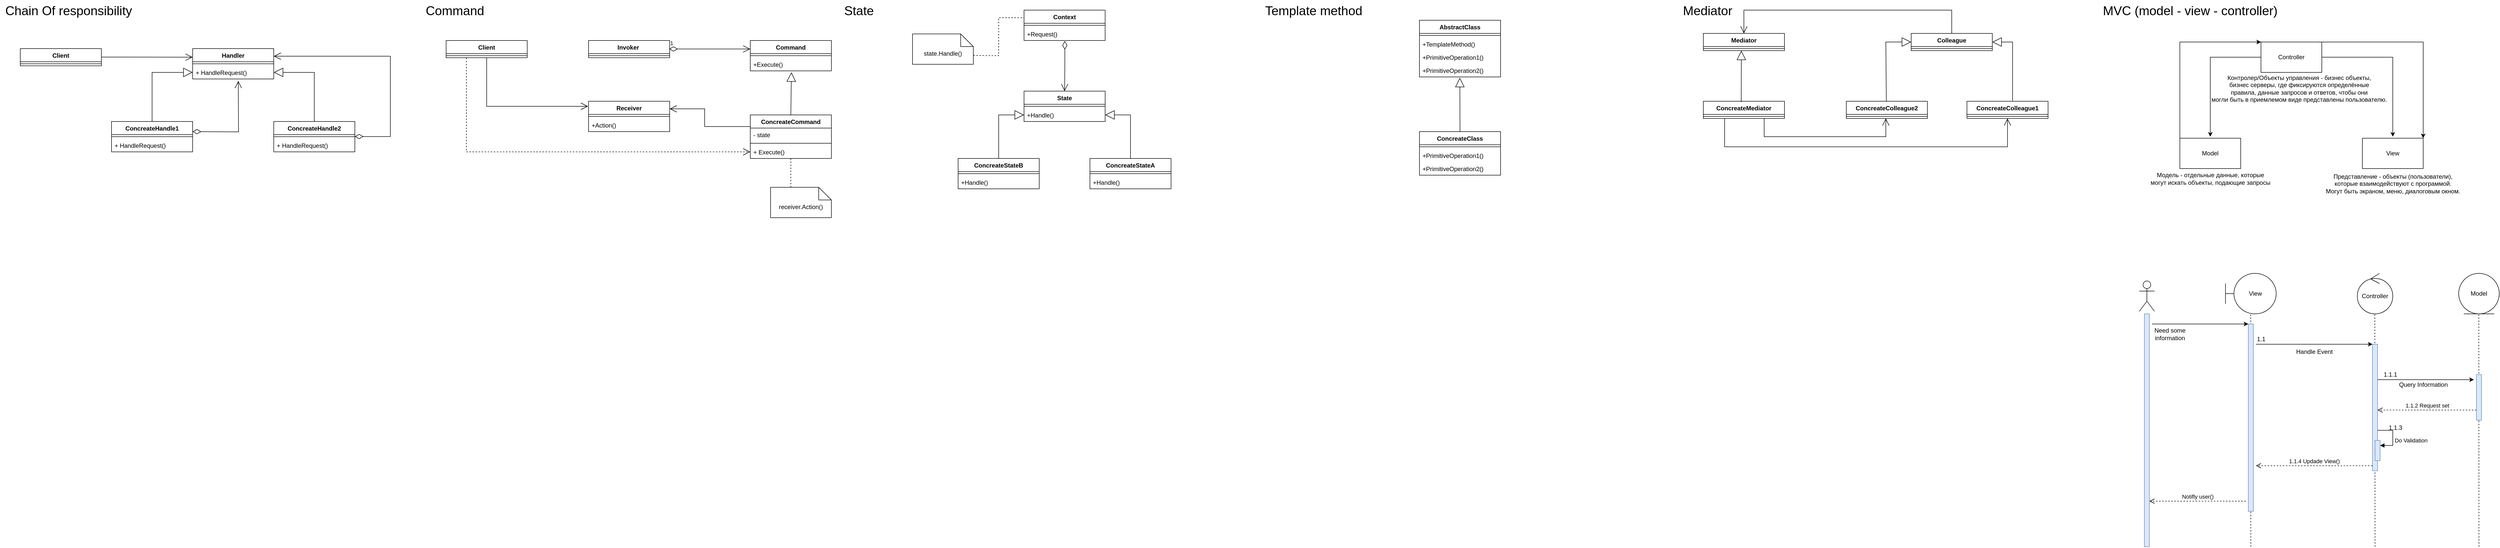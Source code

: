 <mxfile version="21.1.5" type="github">
  <diagram name="Страница 1" id="2GnRgFlwrSrR2_h2t6gU">
    <mxGraphModel dx="918" dy="531" grid="1" gridSize="10" guides="1" tooltips="1" connect="1" arrows="1" fold="1" page="1" pageScale="1" pageWidth="827" pageHeight="1169" math="0" shadow="0">
      <root>
        <mxCell id="0" />
        <mxCell id="1" parent="0" />
        <mxCell id="hCjjzOcsvKE_SeXPQG_O-154" value="" style="endArrow=none;dashed=1;html=1;rounded=0;" edge="1" parent="1">
          <mxGeometry width="50" height="50" relative="1" as="geometry">
            <mxPoint x="4890" y="1080" as="sourcePoint" />
            <mxPoint x="4889.67" y="620" as="targetPoint" />
          </mxGeometry>
        </mxCell>
        <mxCell id="hCjjzOcsvKE_SeXPQG_O-2" value="Chain Of responsibility" style="text;html=1;align=center;verticalAlign=middle;resizable=0;points=[];autosize=1;strokeColor=none;fillColor=none;fontSize=25;" vertex="1" parent="1">
          <mxGeometry width="270" height="40" as="geometry" />
        </mxCell>
        <mxCell id="hCjjzOcsvKE_SeXPQG_O-3" value="Client" style="swimlane;fontStyle=1;align=center;verticalAlign=top;childLayout=stackLayout;horizontal=1;startSize=26;horizontalStack=0;resizeParent=1;resizeParentMax=0;resizeLast=0;collapsible=1;marginBottom=0;whiteSpace=wrap;html=1;" vertex="1" parent="1">
          <mxGeometry x="40" y="96" width="160" height="34" as="geometry" />
        </mxCell>
        <mxCell id="hCjjzOcsvKE_SeXPQG_O-5" value="" style="line;strokeWidth=1;fillColor=none;align=left;verticalAlign=middle;spacingTop=-1;spacingLeft=3;spacingRight=3;rotatable=0;labelPosition=right;points=[];portConstraint=eastwest;strokeColor=inherit;" vertex="1" parent="hCjjzOcsvKE_SeXPQG_O-3">
          <mxGeometry y="26" width="160" height="8" as="geometry" />
        </mxCell>
        <mxCell id="hCjjzOcsvKE_SeXPQG_O-7" value="ConcreateHandle1" style="swimlane;fontStyle=1;align=center;verticalAlign=top;childLayout=stackLayout;horizontal=1;startSize=26;horizontalStack=0;resizeParent=1;resizeParentMax=0;resizeLast=0;collapsible=1;marginBottom=0;whiteSpace=wrap;html=1;" vertex="1" parent="1">
          <mxGeometry x="220" y="240" width="160" height="60" as="geometry" />
        </mxCell>
        <mxCell id="hCjjzOcsvKE_SeXPQG_O-9" value="" style="line;strokeWidth=1;fillColor=none;align=left;verticalAlign=middle;spacingTop=-1;spacingLeft=3;spacingRight=3;rotatable=0;labelPosition=right;points=[];portConstraint=eastwest;strokeColor=inherit;" vertex="1" parent="hCjjzOcsvKE_SeXPQG_O-7">
          <mxGeometry y="26" width="160" height="8" as="geometry" />
        </mxCell>
        <mxCell id="hCjjzOcsvKE_SeXPQG_O-10" value="+ HandleRequest()" style="text;strokeColor=none;fillColor=none;align=left;verticalAlign=top;spacingLeft=4;spacingRight=4;overflow=hidden;rotatable=0;points=[[0,0.5],[1,0.5]];portConstraint=eastwest;whiteSpace=wrap;html=1;" vertex="1" parent="hCjjzOcsvKE_SeXPQG_O-7">
          <mxGeometry y="34" width="160" height="26" as="geometry" />
        </mxCell>
        <mxCell id="hCjjzOcsvKE_SeXPQG_O-11" value="Handler" style="swimlane;fontStyle=1;align=center;verticalAlign=top;childLayout=stackLayout;horizontal=1;startSize=26;horizontalStack=0;resizeParent=1;resizeParentMax=0;resizeLast=0;collapsible=1;marginBottom=0;whiteSpace=wrap;html=1;" vertex="1" parent="1">
          <mxGeometry x="380" y="96" width="160" height="60" as="geometry" />
        </mxCell>
        <mxCell id="hCjjzOcsvKE_SeXPQG_O-13" value="" style="line;strokeWidth=1;fillColor=none;align=left;verticalAlign=middle;spacingTop=-1;spacingLeft=3;spacingRight=3;rotatable=0;labelPosition=right;points=[];portConstraint=eastwest;strokeColor=inherit;" vertex="1" parent="hCjjzOcsvKE_SeXPQG_O-11">
          <mxGeometry y="26" width="160" height="8" as="geometry" />
        </mxCell>
        <mxCell id="hCjjzOcsvKE_SeXPQG_O-14" value="+ HandleRequest()" style="text;strokeColor=none;fillColor=none;align=left;verticalAlign=top;spacingLeft=4;spacingRight=4;overflow=hidden;rotatable=0;points=[[0,0.5],[1,0.5]];portConstraint=eastwest;whiteSpace=wrap;html=1;" vertex="1" parent="hCjjzOcsvKE_SeXPQG_O-11">
          <mxGeometry y="34" width="160" height="26" as="geometry" />
        </mxCell>
        <mxCell id="hCjjzOcsvKE_SeXPQG_O-16" value="ConcreateHandle2" style="swimlane;fontStyle=1;align=center;verticalAlign=top;childLayout=stackLayout;horizontal=1;startSize=26;horizontalStack=0;resizeParent=1;resizeParentMax=0;resizeLast=0;collapsible=1;marginBottom=0;whiteSpace=wrap;html=1;" vertex="1" parent="1">
          <mxGeometry x="540" y="240" width="160" height="60" as="geometry" />
        </mxCell>
        <mxCell id="hCjjzOcsvKE_SeXPQG_O-18" value="" style="line;strokeWidth=1;fillColor=none;align=left;verticalAlign=middle;spacingTop=-1;spacingLeft=3;spacingRight=3;rotatable=0;labelPosition=right;points=[];portConstraint=eastwest;strokeColor=inherit;" vertex="1" parent="hCjjzOcsvKE_SeXPQG_O-16">
          <mxGeometry y="26" width="160" height="8" as="geometry" />
        </mxCell>
        <mxCell id="hCjjzOcsvKE_SeXPQG_O-19" value="+ HandleRequest()" style="text;strokeColor=none;fillColor=none;align=left;verticalAlign=top;spacingLeft=4;spacingRight=4;overflow=hidden;rotatable=0;points=[[0,0.5],[1,0.5]];portConstraint=eastwest;whiteSpace=wrap;html=1;" vertex="1" parent="hCjjzOcsvKE_SeXPQG_O-16">
          <mxGeometry y="34" width="160" height="26" as="geometry" />
        </mxCell>
        <mxCell id="hCjjzOcsvKE_SeXPQG_O-20" value="" style="endArrow=open;endFill=1;endSize=12;html=1;rounded=0;" edge="1" parent="1">
          <mxGeometry width="160" relative="1" as="geometry">
            <mxPoint x="200" y="112.71" as="sourcePoint" />
            <mxPoint x="380" y="113" as="targetPoint" />
          </mxGeometry>
        </mxCell>
        <mxCell id="hCjjzOcsvKE_SeXPQG_O-21" value="" style="endArrow=block;endSize=16;endFill=0;html=1;rounded=0;entryX=0;entryY=0.5;entryDx=0;entryDy=0;exitX=0.5;exitY=0;exitDx=0;exitDy=0;" edge="1" parent="1" source="hCjjzOcsvKE_SeXPQG_O-7" target="hCjjzOcsvKE_SeXPQG_O-14">
          <mxGeometry width="160" relative="1" as="geometry">
            <mxPoint x="290" y="239.43" as="sourcePoint" />
            <mxPoint x="450" y="239.43" as="targetPoint" />
            <Array as="points">
              <mxPoint x="300" y="143" />
            </Array>
          </mxGeometry>
        </mxCell>
        <mxCell id="hCjjzOcsvKE_SeXPQG_O-22" value="" style="endArrow=block;endSize=16;endFill=0;html=1;rounded=0;entryX=1;entryY=0.5;entryDx=0;entryDy=0;exitX=0.5;exitY=0;exitDx=0;exitDy=0;" edge="1" parent="1" source="hCjjzOcsvKE_SeXPQG_O-16" target="hCjjzOcsvKE_SeXPQG_O-14">
          <mxGeometry width="160" relative="1" as="geometry">
            <mxPoint x="610" y="240" as="sourcePoint" />
            <mxPoint x="690" y="143" as="targetPoint" />
            <Array as="points">
              <mxPoint x="620" y="143" />
            </Array>
          </mxGeometry>
        </mxCell>
        <mxCell id="hCjjzOcsvKE_SeXPQG_O-23" value="" style="endArrow=open;html=1;endSize=12;startArrow=diamondThin;startSize=14;startFill=0;edgeStyle=orthogonalEdgeStyle;align=left;verticalAlign=bottom;rounded=0;entryX=1;entryY=0.25;entryDx=0;entryDy=0;" edge="1" parent="1" target="hCjjzOcsvKE_SeXPQG_O-11">
          <mxGeometry x="-1" y="3" relative="1" as="geometry">
            <mxPoint x="700" y="269.71" as="sourcePoint" />
            <mxPoint x="760" y="100" as="targetPoint" />
            <Array as="points">
              <mxPoint x="770" y="270" />
              <mxPoint x="770" y="111" />
            </Array>
          </mxGeometry>
        </mxCell>
        <mxCell id="hCjjzOcsvKE_SeXPQG_O-24" value="" style="endArrow=open;html=1;endSize=12;startArrow=diamondThin;startSize=14;startFill=0;edgeStyle=orthogonalEdgeStyle;align=left;verticalAlign=bottom;rounded=0;" edge="1" parent="1">
          <mxGeometry x="-1" y="3" relative="1" as="geometry">
            <mxPoint x="380" y="260" as="sourcePoint" />
            <mxPoint x="470" y="160" as="targetPoint" />
          </mxGeometry>
        </mxCell>
        <mxCell id="hCjjzOcsvKE_SeXPQG_O-25" value="Command" style="text;html=1;align=center;verticalAlign=middle;resizable=0;points=[];autosize=1;strokeColor=none;fillColor=none;fontSize=25;" vertex="1" parent="1">
          <mxGeometry x="827" width="140" height="40" as="geometry" />
        </mxCell>
        <mxCell id="hCjjzOcsvKE_SeXPQG_O-30" value="Client" style="swimlane;fontStyle=1;align=center;verticalAlign=top;childLayout=stackLayout;horizontal=1;startSize=26;horizontalStack=0;resizeParent=1;resizeParentMax=0;resizeLast=0;collapsible=1;marginBottom=0;whiteSpace=wrap;html=1;" vertex="1" parent="1">
          <mxGeometry x="880" y="80" width="160" height="34" as="geometry" />
        </mxCell>
        <mxCell id="hCjjzOcsvKE_SeXPQG_O-31" value="" style="line;strokeWidth=1;fillColor=none;align=left;verticalAlign=middle;spacingTop=-1;spacingLeft=3;spacingRight=3;rotatable=0;labelPosition=right;points=[];portConstraint=eastwest;strokeColor=inherit;" vertex="1" parent="hCjjzOcsvKE_SeXPQG_O-30">
          <mxGeometry y="26" width="160" height="8" as="geometry" />
        </mxCell>
        <mxCell id="hCjjzOcsvKE_SeXPQG_O-32" value="Invoker&amp;nbsp;" style="swimlane;fontStyle=1;align=center;verticalAlign=top;childLayout=stackLayout;horizontal=1;startSize=26;horizontalStack=0;resizeParent=1;resizeParentMax=0;resizeLast=0;collapsible=1;marginBottom=0;whiteSpace=wrap;html=1;" vertex="1" parent="1">
          <mxGeometry x="1161" y="80" width="160" height="34" as="geometry" />
        </mxCell>
        <mxCell id="hCjjzOcsvKE_SeXPQG_O-33" value="" style="line;strokeWidth=1;fillColor=none;align=left;verticalAlign=middle;spacingTop=-1;spacingLeft=3;spacingRight=3;rotatable=0;labelPosition=right;points=[];portConstraint=eastwest;strokeColor=inherit;" vertex="1" parent="hCjjzOcsvKE_SeXPQG_O-32">
          <mxGeometry y="26" width="160" height="8" as="geometry" />
        </mxCell>
        <mxCell id="hCjjzOcsvKE_SeXPQG_O-34" value="Command" style="swimlane;fontStyle=1;align=center;verticalAlign=top;childLayout=stackLayout;horizontal=1;startSize=26;horizontalStack=0;resizeParent=1;resizeParentMax=0;resizeLast=0;collapsible=1;marginBottom=0;whiteSpace=wrap;html=1;" vertex="1" parent="1">
          <mxGeometry x="1480" y="80" width="160" height="60" as="geometry" />
        </mxCell>
        <mxCell id="hCjjzOcsvKE_SeXPQG_O-36" value="" style="line;strokeWidth=1;fillColor=none;align=left;verticalAlign=middle;spacingTop=-1;spacingLeft=3;spacingRight=3;rotatable=0;labelPosition=right;points=[];portConstraint=eastwest;strokeColor=inherit;" vertex="1" parent="hCjjzOcsvKE_SeXPQG_O-34">
          <mxGeometry y="26" width="160" height="8" as="geometry" />
        </mxCell>
        <mxCell id="hCjjzOcsvKE_SeXPQG_O-37" value="+Execute()" style="text;strokeColor=none;fillColor=none;align=left;verticalAlign=top;spacingLeft=4;spacingRight=4;overflow=hidden;rotatable=0;points=[[0,0.5],[1,0.5]];portConstraint=eastwest;whiteSpace=wrap;html=1;" vertex="1" parent="hCjjzOcsvKE_SeXPQG_O-34">
          <mxGeometry y="34" width="160" height="26" as="geometry" />
        </mxCell>
        <mxCell id="hCjjzOcsvKE_SeXPQG_O-38" value="Receiver" style="swimlane;fontStyle=1;align=center;verticalAlign=top;childLayout=stackLayout;horizontal=1;startSize=26;horizontalStack=0;resizeParent=1;resizeParentMax=0;resizeLast=0;collapsible=1;marginBottom=0;whiteSpace=wrap;html=1;" vertex="1" parent="1">
          <mxGeometry x="1161" y="200" width="160" height="60" as="geometry" />
        </mxCell>
        <mxCell id="hCjjzOcsvKE_SeXPQG_O-39" value="" style="line;strokeWidth=1;fillColor=none;align=left;verticalAlign=middle;spacingTop=-1;spacingLeft=3;spacingRight=3;rotatable=0;labelPosition=right;points=[];portConstraint=eastwest;strokeColor=inherit;" vertex="1" parent="hCjjzOcsvKE_SeXPQG_O-38">
          <mxGeometry y="26" width="160" height="8" as="geometry" />
        </mxCell>
        <mxCell id="hCjjzOcsvKE_SeXPQG_O-40" value="+Action()" style="text;strokeColor=none;fillColor=none;align=left;verticalAlign=top;spacingLeft=4;spacingRight=4;overflow=hidden;rotatable=0;points=[[0,0.5],[1,0.5]];portConstraint=eastwest;whiteSpace=wrap;html=1;" vertex="1" parent="hCjjzOcsvKE_SeXPQG_O-38">
          <mxGeometry y="34" width="160" height="26" as="geometry" />
        </mxCell>
        <mxCell id="hCjjzOcsvKE_SeXPQG_O-41" value="ConcreateCommand" style="swimlane;fontStyle=1;align=center;verticalAlign=top;childLayout=stackLayout;horizontal=1;startSize=26;horizontalStack=0;resizeParent=1;resizeParentMax=0;resizeLast=0;collapsible=1;marginBottom=0;whiteSpace=wrap;html=1;" vertex="1" parent="1">
          <mxGeometry x="1480" y="227" width="160" height="86" as="geometry" />
        </mxCell>
        <mxCell id="hCjjzOcsvKE_SeXPQG_O-42" value="- state" style="text;strokeColor=none;fillColor=none;align=left;verticalAlign=top;spacingLeft=4;spacingRight=4;overflow=hidden;rotatable=0;points=[[0,0.5],[1,0.5]];portConstraint=eastwest;whiteSpace=wrap;html=1;" vertex="1" parent="hCjjzOcsvKE_SeXPQG_O-41">
          <mxGeometry y="26" width="160" height="26" as="geometry" />
        </mxCell>
        <mxCell id="hCjjzOcsvKE_SeXPQG_O-43" value="" style="line;strokeWidth=1;fillColor=none;align=left;verticalAlign=middle;spacingTop=-1;spacingLeft=3;spacingRight=3;rotatable=0;labelPosition=right;points=[];portConstraint=eastwest;strokeColor=inherit;" vertex="1" parent="hCjjzOcsvKE_SeXPQG_O-41">
          <mxGeometry y="52" width="160" height="8" as="geometry" />
        </mxCell>
        <mxCell id="hCjjzOcsvKE_SeXPQG_O-44" value="+ Execute()" style="text;strokeColor=none;fillColor=none;align=left;verticalAlign=top;spacingLeft=4;spacingRight=4;overflow=hidden;rotatable=0;points=[[0,0.5],[1,0.5]];portConstraint=eastwest;whiteSpace=wrap;html=1;" vertex="1" parent="hCjjzOcsvKE_SeXPQG_O-41">
          <mxGeometry y="60" width="160" height="26" as="geometry" />
        </mxCell>
        <mxCell id="hCjjzOcsvKE_SeXPQG_O-45" value="" style="endArrow=open;endFill=1;endSize=12;html=1;rounded=0;exitX=0.5;exitY=1;exitDx=0;exitDy=0;" edge="1" parent="1" source="hCjjzOcsvKE_SeXPQG_O-30">
          <mxGeometry width="160" relative="1" as="geometry">
            <mxPoint x="980" y="130" as="sourcePoint" />
            <mxPoint x="1160" y="210" as="targetPoint" />
            <Array as="points">
              <mxPoint x="960" y="210" />
            </Array>
          </mxGeometry>
        </mxCell>
        <mxCell id="hCjjzOcsvKE_SeXPQG_O-46" value="" style="endArrow=open;endSize=12;dashed=1;html=1;rounded=0;exitX=0.25;exitY=1;exitDx=0;exitDy=0;entryX=0;entryY=0.5;entryDx=0;entryDy=0;" edge="1" parent="1" source="hCjjzOcsvKE_SeXPQG_O-30" target="hCjjzOcsvKE_SeXPQG_O-44">
          <mxGeometry width="160" relative="1" as="geometry">
            <mxPoint x="860" y="190" as="sourcePoint" />
            <mxPoint x="1020" y="190" as="targetPoint" />
            <Array as="points">
              <mxPoint x="920" y="300" />
            </Array>
          </mxGeometry>
        </mxCell>
        <mxCell id="hCjjzOcsvKE_SeXPQG_O-47" value="" style="endArrow=open;endFill=1;endSize=12;html=1;rounded=0;entryX=1;entryY=0.25;entryDx=0;entryDy=0;" edge="1" parent="1" target="hCjjzOcsvKE_SeXPQG_O-38">
          <mxGeometry width="160" relative="1" as="geometry">
            <mxPoint x="1480" y="250" as="sourcePoint" />
            <mxPoint x="1350" y="170" as="targetPoint" />
            <Array as="points">
              <mxPoint x="1390" y="250" />
              <mxPoint x="1390" y="215" />
            </Array>
          </mxGeometry>
        </mxCell>
        <mxCell id="hCjjzOcsvKE_SeXPQG_O-48" value="" style="endArrow=block;endSize=16;endFill=0;html=1;rounded=0;exitX=0.5;exitY=0;exitDx=0;exitDy=0;entryX=0.507;entryY=1.106;entryDx=0;entryDy=0;entryPerimeter=0;" edge="1" parent="1" source="hCjjzOcsvKE_SeXPQG_O-41" target="hCjjzOcsvKE_SeXPQG_O-37">
          <mxGeometry width="160" relative="1" as="geometry">
            <mxPoint x="1340" y="170" as="sourcePoint" />
            <mxPoint x="1540" y="140" as="targetPoint" />
          </mxGeometry>
        </mxCell>
        <mxCell id="hCjjzOcsvKE_SeXPQG_O-53" value="1" style="endArrow=open;html=1;endSize=12;startArrow=diamondThin;startSize=14;startFill=0;edgeStyle=orthogonalEdgeStyle;align=left;verticalAlign=bottom;rounded=0;" edge="1" parent="1">
          <mxGeometry x="-1" y="3" relative="1" as="geometry">
            <mxPoint x="1320" y="96.71" as="sourcePoint" />
            <mxPoint x="1480" y="96.71" as="targetPoint" />
          </mxGeometry>
        </mxCell>
        <mxCell id="hCjjzOcsvKE_SeXPQG_O-54" value="receiver.Action()" style="shape=note2;boundedLbl=1;whiteSpace=wrap;html=1;size=25;verticalAlign=top;align=center;" vertex="1" parent="1">
          <mxGeometry x="1520" y="370" width="120" height="60" as="geometry" />
        </mxCell>
        <mxCell id="hCjjzOcsvKE_SeXPQG_O-55" value="" style="endArrow=none;dashed=1;html=1;rounded=0;entryX=0.5;entryY=1;entryDx=0;entryDy=0;" edge="1" parent="1" target="hCjjzOcsvKE_SeXPQG_O-41">
          <mxGeometry width="50" height="50" relative="1" as="geometry">
            <mxPoint x="1560" y="370" as="sourcePoint" />
            <mxPoint x="1610" y="320" as="targetPoint" />
          </mxGeometry>
        </mxCell>
        <mxCell id="hCjjzOcsvKE_SeXPQG_O-56" value="State" style="text;html=1;align=center;verticalAlign=middle;resizable=0;points=[];autosize=1;strokeColor=none;fillColor=none;fontSize=25;" vertex="1" parent="1">
          <mxGeometry x="1654" width="80" height="40" as="geometry" />
        </mxCell>
        <mxCell id="hCjjzOcsvKE_SeXPQG_O-57" value="ConcreateStateB" style="swimlane;fontStyle=1;align=center;verticalAlign=top;childLayout=stackLayout;horizontal=1;startSize=26;horizontalStack=0;resizeParent=1;resizeParentMax=0;resizeLast=0;collapsible=1;marginBottom=0;whiteSpace=wrap;html=1;" vertex="1" parent="1">
          <mxGeometry x="1890" y="313" width="160" height="60" as="geometry" />
        </mxCell>
        <mxCell id="hCjjzOcsvKE_SeXPQG_O-59" value="" style="line;strokeWidth=1;fillColor=none;align=left;verticalAlign=middle;spacingTop=-1;spacingLeft=3;spacingRight=3;rotatable=0;labelPosition=right;points=[];portConstraint=eastwest;strokeColor=inherit;" vertex="1" parent="hCjjzOcsvKE_SeXPQG_O-57">
          <mxGeometry y="26" width="160" height="8" as="geometry" />
        </mxCell>
        <mxCell id="hCjjzOcsvKE_SeXPQG_O-73" value="+Handle()" style="text;strokeColor=none;fillColor=none;align=left;verticalAlign=top;spacingLeft=4;spacingRight=4;overflow=hidden;rotatable=0;points=[[0,0.5],[1,0.5]];portConstraint=eastwest;whiteSpace=wrap;html=1;" vertex="1" parent="hCjjzOcsvKE_SeXPQG_O-57">
          <mxGeometry y="34" width="160" height="26" as="geometry" />
        </mxCell>
        <mxCell id="hCjjzOcsvKE_SeXPQG_O-61" value="ConcreateStateA" style="swimlane;fontStyle=1;align=center;verticalAlign=top;childLayout=stackLayout;horizontal=1;startSize=26;horizontalStack=0;resizeParent=1;resizeParentMax=0;resizeLast=0;collapsible=1;marginBottom=0;whiteSpace=wrap;html=1;" vertex="1" parent="1">
          <mxGeometry x="2150" y="313" width="160" height="60" as="geometry" />
        </mxCell>
        <mxCell id="hCjjzOcsvKE_SeXPQG_O-63" value="" style="line;strokeWidth=1;fillColor=none;align=left;verticalAlign=middle;spacingTop=-1;spacingLeft=3;spacingRight=3;rotatable=0;labelPosition=right;points=[];portConstraint=eastwest;strokeColor=inherit;" vertex="1" parent="hCjjzOcsvKE_SeXPQG_O-61">
          <mxGeometry y="26" width="160" height="8" as="geometry" />
        </mxCell>
        <mxCell id="hCjjzOcsvKE_SeXPQG_O-64" value="+Handle()" style="text;strokeColor=none;fillColor=none;align=left;verticalAlign=top;spacingLeft=4;spacingRight=4;overflow=hidden;rotatable=0;points=[[0,0.5],[1,0.5]];portConstraint=eastwest;whiteSpace=wrap;html=1;" vertex="1" parent="hCjjzOcsvKE_SeXPQG_O-61">
          <mxGeometry y="34" width="160" height="26" as="geometry" />
        </mxCell>
        <mxCell id="hCjjzOcsvKE_SeXPQG_O-65" value="State" style="swimlane;fontStyle=1;align=center;verticalAlign=top;childLayout=stackLayout;horizontal=1;startSize=26;horizontalStack=0;resizeParent=1;resizeParentMax=0;resizeLast=0;collapsible=1;marginBottom=0;whiteSpace=wrap;html=1;" vertex="1" parent="1">
          <mxGeometry x="2020" y="180" width="160" height="60" as="geometry" />
        </mxCell>
        <mxCell id="hCjjzOcsvKE_SeXPQG_O-67" value="" style="line;strokeWidth=1;fillColor=none;align=left;verticalAlign=middle;spacingTop=-1;spacingLeft=3;spacingRight=3;rotatable=0;labelPosition=right;points=[];portConstraint=eastwest;strokeColor=inherit;" vertex="1" parent="hCjjzOcsvKE_SeXPQG_O-65">
          <mxGeometry y="26" width="160" height="8" as="geometry" />
        </mxCell>
        <mxCell id="hCjjzOcsvKE_SeXPQG_O-68" value="+Handle()" style="text;strokeColor=none;fillColor=none;align=left;verticalAlign=top;spacingLeft=4;spacingRight=4;overflow=hidden;rotatable=0;points=[[0,0.5],[1,0.5]];portConstraint=eastwest;whiteSpace=wrap;html=1;" vertex="1" parent="hCjjzOcsvKE_SeXPQG_O-65">
          <mxGeometry y="34" width="160" height="26" as="geometry" />
        </mxCell>
        <mxCell id="hCjjzOcsvKE_SeXPQG_O-69" value="Context" style="swimlane;fontStyle=1;align=center;verticalAlign=top;childLayout=stackLayout;horizontal=1;startSize=26;horizontalStack=0;resizeParent=1;resizeParentMax=0;resizeLast=0;collapsible=1;marginBottom=0;whiteSpace=wrap;html=1;" vertex="1" parent="1">
          <mxGeometry x="2020" y="20" width="160" height="60" as="geometry" />
        </mxCell>
        <mxCell id="hCjjzOcsvKE_SeXPQG_O-71" value="" style="line;strokeWidth=1;fillColor=none;align=left;verticalAlign=middle;spacingTop=-1;spacingLeft=3;spacingRight=3;rotatable=0;labelPosition=right;points=[];portConstraint=eastwest;strokeColor=inherit;" vertex="1" parent="hCjjzOcsvKE_SeXPQG_O-69">
          <mxGeometry y="26" width="160" height="8" as="geometry" />
        </mxCell>
        <mxCell id="hCjjzOcsvKE_SeXPQG_O-72" value="+Request()" style="text;strokeColor=none;fillColor=none;align=left;verticalAlign=top;spacingLeft=4;spacingRight=4;overflow=hidden;rotatable=0;points=[[0,0.5],[1,0.5]];portConstraint=eastwest;whiteSpace=wrap;html=1;" vertex="1" parent="hCjjzOcsvKE_SeXPQG_O-69">
          <mxGeometry y="34" width="160" height="26" as="geometry" />
        </mxCell>
        <mxCell id="hCjjzOcsvKE_SeXPQG_O-74" value="state.Handle()" style="shape=note2;boundedLbl=1;whiteSpace=wrap;html=1;size=25;verticalAlign=top;align=center;" vertex="1" parent="1">
          <mxGeometry x="1800" y="67" width="120" height="60" as="geometry" />
        </mxCell>
        <mxCell id="hCjjzOcsvKE_SeXPQG_O-75" value="" style="endArrow=none;dashed=1;html=1;rounded=0;exitX=0;exitY=0;exitDx=120;exitDy=42.5;exitPerimeter=0;entryX=0;entryY=0.25;entryDx=0;entryDy=0;" edge="1" parent="1" source="hCjjzOcsvKE_SeXPQG_O-74" target="hCjjzOcsvKE_SeXPQG_O-69">
          <mxGeometry width="50" height="50" relative="1" as="geometry">
            <mxPoint x="1890" y="170" as="sourcePoint" />
            <mxPoint x="1940" y="120" as="targetPoint" />
            <Array as="points">
              <mxPoint x="1970" y="110" />
              <mxPoint x="1970" y="35" />
            </Array>
          </mxGeometry>
        </mxCell>
        <mxCell id="hCjjzOcsvKE_SeXPQG_O-76" value="" style="endArrow=block;endSize=16;endFill=0;html=1;rounded=0;exitX=0.5;exitY=0;exitDx=0;exitDy=0;entryX=0;entryY=0.5;entryDx=0;entryDy=0;" edge="1" parent="1" source="hCjjzOcsvKE_SeXPQG_O-57" target="hCjjzOcsvKE_SeXPQG_O-68">
          <mxGeometry width="160" relative="1" as="geometry">
            <mxPoint x="1980" y="310" as="sourcePoint" />
            <mxPoint x="2140" y="310" as="targetPoint" />
            <Array as="points">
              <mxPoint x="1970" y="227" />
            </Array>
          </mxGeometry>
        </mxCell>
        <mxCell id="hCjjzOcsvKE_SeXPQG_O-77" value="" style="endArrow=block;endSize=16;endFill=0;html=1;rounded=0;exitX=0.5;exitY=0;exitDx=0;exitDy=0;entryX=1;entryY=0.5;entryDx=0;entryDy=0;" edge="1" parent="1" source="hCjjzOcsvKE_SeXPQG_O-61" target="hCjjzOcsvKE_SeXPQG_O-68">
          <mxGeometry width="160" relative="1" as="geometry">
            <mxPoint x="2270" y="313" as="sourcePoint" />
            <mxPoint x="2320" y="227" as="targetPoint" />
            <Array as="points">
              <mxPoint x="2230" y="227" />
            </Array>
          </mxGeometry>
        </mxCell>
        <mxCell id="hCjjzOcsvKE_SeXPQG_O-78" value="" style="endArrow=open;html=1;endSize=12;startArrow=diamondThin;startSize=14;startFill=0;edgeStyle=orthogonalEdgeStyle;align=left;verticalAlign=bottom;rounded=0;entryX=0.5;entryY=0;entryDx=0;entryDy=0;exitX=0.503;exitY=1.038;exitDx=0;exitDy=0;exitPerimeter=0;" edge="1" parent="1" source="hCjjzOcsvKE_SeXPQG_O-72" target="hCjjzOcsvKE_SeXPQG_O-65">
          <mxGeometry x="-1" y="3" relative="1" as="geometry">
            <mxPoint x="2150" y="125.71" as="sourcePoint" />
            <mxPoint x="2310" y="125.71" as="targetPoint" />
          </mxGeometry>
        </mxCell>
        <mxCell id="hCjjzOcsvKE_SeXPQG_O-79" value="Template method" style="text;html=1;align=center;verticalAlign=middle;resizable=0;points=[];autosize=1;strokeColor=none;fillColor=none;fontSize=25;" vertex="1" parent="1">
          <mxGeometry x="2481" width="220" height="40" as="geometry" />
        </mxCell>
        <mxCell id="hCjjzOcsvKE_SeXPQG_O-81" value="AbstractClass" style="swimlane;fontStyle=1;align=center;verticalAlign=top;childLayout=stackLayout;horizontal=1;startSize=26;horizontalStack=0;resizeParent=1;resizeParentMax=0;resizeLast=0;collapsible=1;marginBottom=0;whiteSpace=wrap;html=1;" vertex="1" parent="1">
          <mxGeometry x="2800" y="40" width="160" height="112" as="geometry" />
        </mxCell>
        <mxCell id="hCjjzOcsvKE_SeXPQG_O-82" value="" style="line;strokeWidth=1;fillColor=none;align=left;verticalAlign=middle;spacingTop=-1;spacingLeft=3;spacingRight=3;rotatable=0;labelPosition=right;points=[];portConstraint=eastwest;strokeColor=inherit;" vertex="1" parent="hCjjzOcsvKE_SeXPQG_O-81">
          <mxGeometry y="26" width="160" height="8" as="geometry" />
        </mxCell>
        <mxCell id="hCjjzOcsvKE_SeXPQG_O-83" value="+TemplateMethod()" style="text;strokeColor=none;fillColor=none;align=left;verticalAlign=top;spacingLeft=4;spacingRight=4;overflow=hidden;rotatable=0;points=[[0,0.5],[1,0.5]];portConstraint=eastwest;whiteSpace=wrap;html=1;" vertex="1" parent="hCjjzOcsvKE_SeXPQG_O-81">
          <mxGeometry y="34" width="160" height="26" as="geometry" />
        </mxCell>
        <mxCell id="hCjjzOcsvKE_SeXPQG_O-84" value="+PrimitiveOperation1()" style="text;strokeColor=none;fillColor=none;align=left;verticalAlign=top;spacingLeft=4;spacingRight=4;overflow=hidden;rotatable=0;points=[[0,0.5],[1,0.5]];portConstraint=eastwest;whiteSpace=wrap;html=1;" vertex="1" parent="hCjjzOcsvKE_SeXPQG_O-81">
          <mxGeometry y="60" width="160" height="26" as="geometry" />
        </mxCell>
        <mxCell id="hCjjzOcsvKE_SeXPQG_O-86" value="+PrimitiveOperation2()" style="text;strokeColor=none;fillColor=none;align=left;verticalAlign=top;spacingLeft=4;spacingRight=4;overflow=hidden;rotatable=0;points=[[0,0.5],[1,0.5]];portConstraint=eastwest;whiteSpace=wrap;html=1;" vertex="1" parent="hCjjzOcsvKE_SeXPQG_O-81">
          <mxGeometry y="86" width="160" height="26" as="geometry" />
        </mxCell>
        <mxCell id="hCjjzOcsvKE_SeXPQG_O-87" value="ConcreateClass" style="swimlane;fontStyle=1;align=center;verticalAlign=top;childLayout=stackLayout;horizontal=1;startSize=26;horizontalStack=0;resizeParent=1;resizeParentMax=0;resizeLast=0;collapsible=1;marginBottom=0;whiteSpace=wrap;html=1;" vertex="1" parent="1">
          <mxGeometry x="2800" y="260" width="160" height="86" as="geometry" />
        </mxCell>
        <mxCell id="hCjjzOcsvKE_SeXPQG_O-89" value="" style="line;strokeWidth=1;fillColor=none;align=left;verticalAlign=middle;spacingTop=-1;spacingLeft=3;spacingRight=3;rotatable=0;labelPosition=right;points=[];portConstraint=eastwest;strokeColor=inherit;" vertex="1" parent="hCjjzOcsvKE_SeXPQG_O-87">
          <mxGeometry y="26" width="160" height="8" as="geometry" />
        </mxCell>
        <mxCell id="hCjjzOcsvKE_SeXPQG_O-90" value="+PrimitiveOperation1()" style="text;strokeColor=none;fillColor=none;align=left;verticalAlign=top;spacingLeft=4;spacingRight=4;overflow=hidden;rotatable=0;points=[[0,0.5],[1,0.5]];portConstraint=eastwest;whiteSpace=wrap;html=1;" vertex="1" parent="hCjjzOcsvKE_SeXPQG_O-87">
          <mxGeometry y="34" width="160" height="26" as="geometry" />
        </mxCell>
        <mxCell id="hCjjzOcsvKE_SeXPQG_O-91" value="+PrimitiveOperation2()" style="text;strokeColor=none;fillColor=none;align=left;verticalAlign=top;spacingLeft=4;spacingRight=4;overflow=hidden;rotatable=0;points=[[0,0.5],[1,0.5]];portConstraint=eastwest;whiteSpace=wrap;html=1;" vertex="1" parent="hCjjzOcsvKE_SeXPQG_O-87">
          <mxGeometry y="60" width="160" height="26" as="geometry" />
        </mxCell>
        <mxCell id="hCjjzOcsvKE_SeXPQG_O-92" value="" style="endArrow=block;endSize=16;endFill=0;html=1;rounded=0;exitX=0.5;exitY=0;exitDx=0;exitDy=0;entryX=0.498;entryY=1.064;entryDx=0;entryDy=0;entryPerimeter=0;" edge="1" parent="1" source="hCjjzOcsvKE_SeXPQG_O-87" target="hCjjzOcsvKE_SeXPQG_O-86">
          <mxGeometry width="160" relative="1" as="geometry">
            <mxPoint x="2780" y="240" as="sourcePoint" />
            <mxPoint x="2940" y="240" as="targetPoint" />
          </mxGeometry>
        </mxCell>
        <mxCell id="hCjjzOcsvKE_SeXPQG_O-93" value="Mediator" style="text;html=1;align=center;verticalAlign=middle;resizable=0;points=[];autosize=1;strokeColor=none;fillColor=none;fontSize=25;" vertex="1" parent="1">
          <mxGeometry x="3308" width="120" height="40" as="geometry" />
        </mxCell>
        <mxCell id="hCjjzOcsvKE_SeXPQG_O-94" value="Mediator" style="swimlane;fontStyle=1;align=center;verticalAlign=top;childLayout=stackLayout;horizontal=1;startSize=26;horizontalStack=0;resizeParent=1;resizeParentMax=0;resizeLast=0;collapsible=1;marginBottom=0;whiteSpace=wrap;html=1;" vertex="1" parent="1">
          <mxGeometry x="3360" y="66" width="160" height="34" as="geometry" />
        </mxCell>
        <mxCell id="hCjjzOcsvKE_SeXPQG_O-96" value="" style="line;strokeWidth=1;fillColor=none;align=left;verticalAlign=middle;spacingTop=-1;spacingLeft=3;spacingRight=3;rotatable=0;labelPosition=right;points=[];portConstraint=eastwest;strokeColor=inherit;" vertex="1" parent="hCjjzOcsvKE_SeXPQG_O-94">
          <mxGeometry y="26" width="160" height="8" as="geometry" />
        </mxCell>
        <mxCell id="hCjjzOcsvKE_SeXPQG_O-98" value="ConcreateMediator" style="swimlane;fontStyle=1;align=center;verticalAlign=top;childLayout=stackLayout;horizontal=1;startSize=26;horizontalStack=0;resizeParent=1;resizeParentMax=0;resizeLast=0;collapsible=1;marginBottom=0;whiteSpace=wrap;html=1;" vertex="1" parent="1">
          <mxGeometry x="3360" y="200" width="160" height="34" as="geometry" />
        </mxCell>
        <mxCell id="hCjjzOcsvKE_SeXPQG_O-100" value="" style="line;strokeWidth=1;fillColor=none;align=left;verticalAlign=middle;spacingTop=-1;spacingLeft=3;spacingRight=3;rotatable=0;labelPosition=right;points=[];portConstraint=eastwest;strokeColor=inherit;" vertex="1" parent="hCjjzOcsvKE_SeXPQG_O-98">
          <mxGeometry y="26" width="160" height="8" as="geometry" />
        </mxCell>
        <mxCell id="hCjjzOcsvKE_SeXPQG_O-110" value="ConcreateColleague1" style="swimlane;fontStyle=1;align=center;verticalAlign=top;childLayout=stackLayout;horizontal=1;startSize=26;horizontalStack=0;resizeParent=1;resizeParentMax=0;resizeLast=0;collapsible=1;marginBottom=0;whiteSpace=wrap;html=1;" vertex="1" parent="1">
          <mxGeometry x="3880" y="200" width="160" height="34" as="geometry" />
        </mxCell>
        <mxCell id="hCjjzOcsvKE_SeXPQG_O-112" value="" style="line;strokeWidth=1;fillColor=none;align=left;verticalAlign=middle;spacingTop=-1;spacingLeft=3;spacingRight=3;rotatable=0;labelPosition=right;points=[];portConstraint=eastwest;strokeColor=inherit;" vertex="1" parent="hCjjzOcsvKE_SeXPQG_O-110">
          <mxGeometry y="26" width="160" height="8" as="geometry" />
        </mxCell>
        <mxCell id="hCjjzOcsvKE_SeXPQG_O-114" value="Colleague" style="swimlane;fontStyle=1;align=center;verticalAlign=top;childLayout=stackLayout;horizontal=1;startSize=26;horizontalStack=0;resizeParent=1;resizeParentMax=0;resizeLast=0;collapsible=1;marginBottom=0;whiteSpace=wrap;html=1;" vertex="1" parent="1">
          <mxGeometry x="3770" y="66" width="160" height="34" as="geometry" />
        </mxCell>
        <mxCell id="hCjjzOcsvKE_SeXPQG_O-116" value="" style="line;strokeWidth=1;fillColor=none;align=left;verticalAlign=middle;spacingTop=-1;spacingLeft=3;spacingRight=3;rotatable=0;labelPosition=right;points=[];portConstraint=eastwest;strokeColor=inherit;" vertex="1" parent="hCjjzOcsvKE_SeXPQG_O-114">
          <mxGeometry y="26" width="160" height="8" as="geometry" />
        </mxCell>
        <mxCell id="hCjjzOcsvKE_SeXPQG_O-118" value="ConcreateColleague2" style="swimlane;fontStyle=1;align=center;verticalAlign=top;childLayout=stackLayout;horizontal=1;startSize=26;horizontalStack=0;resizeParent=1;resizeParentMax=0;resizeLast=0;collapsible=1;marginBottom=0;whiteSpace=wrap;html=1;" vertex="1" parent="1">
          <mxGeometry x="3642" y="200" width="160" height="34" as="geometry" />
        </mxCell>
        <mxCell id="hCjjzOcsvKE_SeXPQG_O-120" value="" style="line;strokeWidth=1;fillColor=none;align=left;verticalAlign=middle;spacingTop=-1;spacingLeft=3;spacingRight=3;rotatable=0;labelPosition=right;points=[];portConstraint=eastwest;strokeColor=inherit;" vertex="1" parent="hCjjzOcsvKE_SeXPQG_O-118">
          <mxGeometry y="26" width="160" height="8" as="geometry" />
        </mxCell>
        <mxCell id="hCjjzOcsvKE_SeXPQG_O-122" value="" style="endArrow=block;endSize=16;endFill=0;html=1;rounded=0;exitX=0.467;exitY=0.049;exitDx=0;exitDy=0;exitPerimeter=0;" edge="1" parent="1" source="hCjjzOcsvKE_SeXPQG_O-98">
          <mxGeometry width="160" relative="1" as="geometry">
            <mxPoint x="3550" y="170" as="sourcePoint" />
            <mxPoint x="3435" y="100" as="targetPoint" />
          </mxGeometry>
        </mxCell>
        <mxCell id="hCjjzOcsvKE_SeXPQG_O-123" value="" style="endArrow=block;endSize=16;endFill=0;html=1;rounded=0;exitX=0.467;exitY=0.049;exitDx=0;exitDy=0;exitPerimeter=0;entryX=0;entryY=0.5;entryDx=0;entryDy=0;" edge="1" parent="1" target="hCjjzOcsvKE_SeXPQG_O-114">
          <mxGeometry width="160" relative="1" as="geometry">
            <mxPoint x="3721" y="200" as="sourcePoint" />
            <mxPoint x="3721" y="98" as="targetPoint" />
            <Array as="points">
              <mxPoint x="3720" y="83" />
            </Array>
          </mxGeometry>
        </mxCell>
        <mxCell id="hCjjzOcsvKE_SeXPQG_O-124" value="" style="endArrow=block;endSize=16;endFill=0;html=1;rounded=0;entryX=1;entryY=0.5;entryDx=0;entryDy=0;" edge="1" parent="1" target="hCjjzOcsvKE_SeXPQG_O-114">
          <mxGeometry width="160" relative="1" as="geometry">
            <mxPoint x="3970" y="199" as="sourcePoint" />
            <mxPoint x="3980" y="83" as="targetPoint" />
            <Array as="points">
              <mxPoint x="3970" y="83" />
            </Array>
          </mxGeometry>
        </mxCell>
        <mxCell id="hCjjzOcsvKE_SeXPQG_O-125" value="" style="endArrow=open;endFill=1;endSize=12;html=1;rounded=0;exitX=0.5;exitY=0;exitDx=0;exitDy=0;entryX=0.5;entryY=0;entryDx=0;entryDy=0;" edge="1" parent="1" source="hCjjzOcsvKE_SeXPQG_O-114" target="hCjjzOcsvKE_SeXPQG_O-94">
          <mxGeometry width="160" relative="1" as="geometry">
            <mxPoint x="3620" y="120" as="sourcePoint" />
            <mxPoint x="3780" y="120" as="targetPoint" />
            <Array as="points">
              <mxPoint x="3850" y="20" />
              <mxPoint x="3440" y="20" />
            </Array>
          </mxGeometry>
        </mxCell>
        <mxCell id="hCjjzOcsvKE_SeXPQG_O-126" value="" style="endArrow=open;endFill=1;endSize=12;html=1;rounded=0;exitX=0.75;exitY=1;exitDx=0;exitDy=0;" edge="1" parent="1" source="hCjjzOcsvKE_SeXPQG_O-98">
          <mxGeometry width="160" relative="1" as="geometry">
            <mxPoint x="3550" y="299.33" as="sourcePoint" />
            <mxPoint x="3720" y="234" as="targetPoint" />
            <Array as="points">
              <mxPoint x="3480" y="270" />
              <mxPoint x="3720" y="270" />
            </Array>
          </mxGeometry>
        </mxCell>
        <mxCell id="hCjjzOcsvKE_SeXPQG_O-127" value="" style="endArrow=open;endFill=1;endSize=12;html=1;rounded=0;exitX=0.75;exitY=1;exitDx=0;exitDy=0;entryX=0.5;entryY=1;entryDx=0;entryDy=0;" edge="1" parent="1" target="hCjjzOcsvKE_SeXPQG_O-110">
          <mxGeometry width="160" relative="1" as="geometry">
            <mxPoint x="3402" y="234" as="sourcePoint" />
            <mxPoint x="3642" y="234" as="targetPoint" />
            <Array as="points">
              <mxPoint x="3402" y="290" />
              <mxPoint x="3960" y="290" />
            </Array>
          </mxGeometry>
        </mxCell>
        <mxCell id="hCjjzOcsvKE_SeXPQG_O-128" value="MVC (model - view - controller)" style="text;html=1;align=center;verticalAlign=middle;resizable=0;points=[];autosize=1;strokeColor=none;fillColor=none;fontSize=25;" vertex="1" parent="1">
          <mxGeometry x="4135" width="370" height="40" as="geometry" />
        </mxCell>
        <mxCell id="hCjjzOcsvKE_SeXPQG_O-129" value="Controller" style="rounded=0;whiteSpace=wrap;html=1;" vertex="1" parent="1">
          <mxGeometry x="4460" y="83" width="120" height="60" as="geometry" />
        </mxCell>
        <mxCell id="hCjjzOcsvKE_SeXPQG_O-130" value="" style="endArrow=classic;html=1;rounded=0;exitX=1;exitY=0.5;exitDx=0;exitDy=0;" edge="1" parent="1" source="hCjjzOcsvKE_SeXPQG_O-129">
          <mxGeometry width="50" height="50" relative="1" as="geometry">
            <mxPoint x="4460" y="220" as="sourcePoint" />
            <mxPoint x="4720" y="270" as="targetPoint" />
            <Array as="points">
              <mxPoint x="4720" y="113" />
            </Array>
          </mxGeometry>
        </mxCell>
        <mxCell id="hCjjzOcsvKE_SeXPQG_O-131" value="" style="endArrow=classic;html=1;rounded=0;exitX=0;exitY=0.5;exitDx=0;exitDy=0;" edge="1" parent="1" source="hCjjzOcsvKE_SeXPQG_O-129">
          <mxGeometry width="50" height="50" relative="1" as="geometry">
            <mxPoint x="4460" y="220" as="sourcePoint" />
            <mxPoint x="4360" y="270" as="targetPoint" />
            <Array as="points">
              <mxPoint x="4360" y="113" />
            </Array>
          </mxGeometry>
        </mxCell>
        <mxCell id="hCjjzOcsvKE_SeXPQG_O-132" value="Model" style="rounded=0;whiteSpace=wrap;html=1;" vertex="1" parent="1">
          <mxGeometry x="4300" y="273" width="120" height="60" as="geometry" />
        </mxCell>
        <mxCell id="hCjjzOcsvKE_SeXPQG_O-133" value="View" style="rounded=0;whiteSpace=wrap;html=1;" vertex="1" parent="1">
          <mxGeometry x="4660" y="273" width="120" height="60" as="geometry" />
        </mxCell>
        <mxCell id="hCjjzOcsvKE_SeXPQG_O-134" value="" style="endArrow=classic;html=1;rounded=0;exitX=0;exitY=0;exitDx=0;exitDy=0;entryX=0;entryY=0;entryDx=0;entryDy=0;" edge="1" parent="1" source="hCjjzOcsvKE_SeXPQG_O-132" target="hCjjzOcsvKE_SeXPQG_O-129">
          <mxGeometry width="50" height="50" relative="1" as="geometry">
            <mxPoint x="4530" y="230" as="sourcePoint" />
            <mxPoint x="4580" y="180" as="targetPoint" />
            <Array as="points">
              <mxPoint x="4300" y="83" />
            </Array>
          </mxGeometry>
        </mxCell>
        <mxCell id="hCjjzOcsvKE_SeXPQG_O-135" value="" style="endArrow=classic;html=1;rounded=0;exitX=1;exitY=0;exitDx=0;exitDy=0;entryX=1;entryY=0;entryDx=0;entryDy=0;" edge="1" parent="1" source="hCjjzOcsvKE_SeXPQG_O-129" target="hCjjzOcsvKE_SeXPQG_O-133">
          <mxGeometry width="50" height="50" relative="1" as="geometry">
            <mxPoint x="4530" y="230" as="sourcePoint" />
            <mxPoint x="4580" y="180" as="targetPoint" />
            <Array as="points">
              <mxPoint x="4780" y="83" />
            </Array>
          </mxGeometry>
        </mxCell>
        <mxCell id="hCjjzOcsvKE_SeXPQG_O-136" value="" style="rounded=0;whiteSpace=wrap;html=1;fillColor=#dae8fc;strokeColor=#6c8ebf;" vertex="1" parent="1">
          <mxGeometry x="4230" y="620" width="10" height="460" as="geometry" />
        </mxCell>
        <mxCell id="hCjjzOcsvKE_SeXPQG_O-139" value="" style="endArrow=none;dashed=1;html=1;rounded=0;" edge="1" parent="1">
          <mxGeometry width="50" height="50" relative="1" as="geometry">
            <mxPoint x="4440" y="1080" as="sourcePoint" />
            <mxPoint x="4439.72" y="620" as="targetPoint" />
          </mxGeometry>
        </mxCell>
        <mxCell id="hCjjzOcsvKE_SeXPQG_O-140" value="" style="shape=umlActor;verticalLabelPosition=bottom;verticalAlign=top;html=1;outlineConnect=0;" vertex="1" parent="1">
          <mxGeometry x="4220" y="555" width="30" height="60" as="geometry" />
        </mxCell>
        <mxCell id="hCjjzOcsvKE_SeXPQG_O-142" value="View" style="shape=umlBoundary;whiteSpace=wrap;html=1;" vertex="1" parent="1">
          <mxGeometry x="4390" y="540" width="100" height="80" as="geometry" />
        </mxCell>
        <mxCell id="hCjjzOcsvKE_SeXPQG_O-143" value="Controller" style="ellipse;shape=umlControl;whiteSpace=wrap;html=1;" vertex="1" parent="1">
          <mxGeometry x="4650" y="540" width="70" height="80" as="geometry" />
        </mxCell>
        <mxCell id="hCjjzOcsvKE_SeXPQG_O-144" value="Model" style="ellipse;shape=umlEntity;whiteSpace=wrap;html=1;" vertex="1" parent="1">
          <mxGeometry x="4850" y="540" width="80" height="80" as="geometry" />
        </mxCell>
        <mxCell id="hCjjzOcsvKE_SeXPQG_O-145" value="" style="endArrow=none;dashed=1;html=1;rounded=0;" edge="1" parent="1">
          <mxGeometry width="50" height="50" relative="1" as="geometry">
            <mxPoint x="4685" y="1080" as="sourcePoint" />
            <mxPoint x="4684.52" y="620" as="targetPoint" />
          </mxGeometry>
        </mxCell>
        <mxCell id="hCjjzOcsvKE_SeXPQG_O-150" value="" style="rounded=0;whiteSpace=wrap;html=1;fillColor=#dae8fc;strokeColor=#6c8ebf;" vertex="1" parent="1">
          <mxGeometry x="4680" y="680" width="10" height="250" as="geometry" />
        </mxCell>
        <mxCell id="hCjjzOcsvKE_SeXPQG_O-153" value="" style="rounded=0;whiteSpace=wrap;html=1;fillColor=#dae8fc;strokeColor=#6c8ebf;" vertex="1" parent="1">
          <mxGeometry x="4885" y="740" width="10" height="90" as="geometry" />
        </mxCell>
        <mxCell id="hCjjzOcsvKE_SeXPQG_O-155" value="" style="rounded=0;whiteSpace=wrap;html=1;fillColor=#dae8fc;strokeColor=#6c8ebf;" vertex="1" parent="1">
          <mxGeometry x="4435" y="640" width="10" height="370" as="geometry" />
        </mxCell>
        <mxCell id="hCjjzOcsvKE_SeXPQG_O-157" value="" style="endArrow=classic;html=1;rounded=0;" edge="1" parent="1">
          <mxGeometry width="50" height="50" relative="1" as="geometry">
            <mxPoint x="4245" y="640" as="sourcePoint" />
            <mxPoint x="4435" y="640" as="targetPoint" />
          </mxGeometry>
        </mxCell>
        <mxCell id="hCjjzOcsvKE_SeXPQG_O-158" value="Need some&lt;br&gt;information" style="text;html=1;align=center;verticalAlign=middle;resizable=0;points=[];autosize=1;strokeColor=none;fillColor=none;" vertex="1" parent="1">
          <mxGeometry x="4240" y="640" width="80" height="40" as="geometry" />
        </mxCell>
        <mxCell id="hCjjzOcsvKE_SeXPQG_O-160" value="" style="endArrow=classic;html=1;rounded=0;" edge="1" parent="1">
          <mxGeometry width="50" height="50" relative="1" as="geometry">
            <mxPoint x="4450" y="680" as="sourcePoint" />
            <mxPoint x="4680" y="680" as="targetPoint" />
          </mxGeometry>
        </mxCell>
        <mxCell id="hCjjzOcsvKE_SeXPQG_O-161" value="1.1" style="text;html=1;align=center;verticalAlign=middle;resizable=0;points=[];autosize=1;strokeColor=none;fillColor=none;" vertex="1" parent="1">
          <mxGeometry x="4440" y="655" width="40" height="30" as="geometry" />
        </mxCell>
        <mxCell id="hCjjzOcsvKE_SeXPQG_O-162" value="Handle Event" style="text;html=1;align=center;verticalAlign=middle;resizable=0;points=[];autosize=1;strokeColor=none;fillColor=none;" vertex="1" parent="1">
          <mxGeometry x="4515" y="680" width="100" height="30" as="geometry" />
        </mxCell>
        <mxCell id="hCjjzOcsvKE_SeXPQG_O-165" value="" style="endArrow=classic;html=1;rounded=0;" edge="1" parent="1">
          <mxGeometry width="50" height="50" relative="1" as="geometry">
            <mxPoint x="4690" y="750" as="sourcePoint" />
            <mxPoint x="4880" y="750" as="targetPoint" />
          </mxGeometry>
        </mxCell>
        <mxCell id="hCjjzOcsvKE_SeXPQG_O-167" value="1.1.1" style="text;html=1;align=center;verticalAlign=middle;resizable=0;points=[];autosize=1;strokeColor=none;fillColor=none;" vertex="1" parent="1">
          <mxGeometry x="4690" y="725" width="50" height="30" as="geometry" />
        </mxCell>
        <mxCell id="hCjjzOcsvKE_SeXPQG_O-168" value="Query Information" style="text;html=1;align=center;verticalAlign=middle;resizable=0;points=[];autosize=1;strokeColor=none;fillColor=none;" vertex="1" parent="1">
          <mxGeometry x="4720" y="745" width="120" height="30" as="geometry" />
        </mxCell>
        <mxCell id="hCjjzOcsvKE_SeXPQG_O-169" value="1.1.2 Request set" style="html=1;verticalAlign=bottom;endArrow=open;dashed=1;endSize=8;edgeStyle=elbowEdgeStyle;elbow=vertical;curved=0;rounded=0;" edge="1" parent="1">
          <mxGeometry relative="1" as="geometry">
            <mxPoint x="4885" y="810" as="sourcePoint" />
            <mxPoint x="4690" y="810" as="targetPoint" />
          </mxGeometry>
        </mxCell>
        <mxCell id="hCjjzOcsvKE_SeXPQG_O-172" value="" style="html=1;points=[];perimeter=orthogonalPerimeter;outlineConnect=0;targetShapes=umlLifeline;portConstraint=eastwest;newEdgeStyle={&quot;edgeStyle&quot;:&quot;elbowEdgeStyle&quot;,&quot;elbow&quot;:&quot;vertical&quot;,&quot;curved&quot;:0,&quot;rounded&quot;:0};fillColor=#dae8fc;strokeColor=#6c8ebf;" vertex="1" parent="1">
          <mxGeometry x="4684.99" y="870" width="10" height="40" as="geometry" />
        </mxCell>
        <mxCell id="hCjjzOcsvKE_SeXPQG_O-173" value="Do Validation" style="html=1;align=left;spacingLeft=2;endArrow=block;rounded=0;edgeStyle=orthogonalEdgeStyle;curved=0;rounded=0;" edge="1" target="hCjjzOcsvKE_SeXPQG_O-172" parent="1">
          <mxGeometry x="0.176" relative="1" as="geometry">
            <mxPoint x="4689.99" y="850" as="sourcePoint" />
            <Array as="points">
              <mxPoint x="4719.99" y="880" />
            </Array>
            <mxPoint as="offset" />
          </mxGeometry>
        </mxCell>
        <mxCell id="hCjjzOcsvKE_SeXPQG_O-174" value="1.1.3" style="text;html=1;align=center;verticalAlign=middle;resizable=0;points=[];autosize=1;strokeColor=none;fillColor=none;" vertex="1" parent="1">
          <mxGeometry x="4700" y="830" width="50" height="30" as="geometry" />
        </mxCell>
        <mxCell id="hCjjzOcsvKE_SeXPQG_O-175" value="1.1.4 Updade View()" style="html=1;verticalAlign=bottom;endArrow=open;dashed=1;endSize=8;edgeStyle=elbowEdgeStyle;elbow=vertical;curved=0;rounded=0;" edge="1" parent="1">
          <mxGeometry relative="1" as="geometry">
            <mxPoint x="4680" y="920" as="sourcePoint" />
            <mxPoint x="4450" y="920" as="targetPoint" />
          </mxGeometry>
        </mxCell>
        <mxCell id="hCjjzOcsvKE_SeXPQG_O-176" value="Notifly user()" style="html=1;verticalAlign=bottom;endArrow=open;dashed=1;endSize=8;edgeStyle=elbowEdgeStyle;elbow=vertical;curved=0;rounded=0;" edge="1" parent="1">
          <mxGeometry relative="1" as="geometry">
            <mxPoint x="4430" y="990" as="sourcePoint" />
            <mxPoint x="4240" y="990" as="targetPoint" />
          </mxGeometry>
        </mxCell>
        <mxCell id="hCjjzOcsvKE_SeXPQG_O-177" value="Модель - отдельные данные, которые&lt;br&gt;могут искать объекты, подающие запросы" style="text;html=1;align=center;verticalAlign=middle;resizable=0;points=[];autosize=1;strokeColor=none;fillColor=none;" vertex="1" parent="1">
          <mxGeometry x="4230" y="333" width="260" height="40" as="geometry" />
        </mxCell>
        <mxCell id="hCjjzOcsvKE_SeXPQG_O-178" value="Представление - объекты (пользователи),&lt;br&gt;которые взаимодействуют с программой.&lt;br&gt;Могут быть экраном, меню, диалоговым окном." style="text;html=1;align=center;verticalAlign=middle;resizable=0;points=[];autosize=1;strokeColor=none;fillColor=none;" vertex="1" parent="1">
          <mxGeometry x="4575" y="333" width="290" height="60" as="geometry" />
        </mxCell>
        <mxCell id="hCjjzOcsvKE_SeXPQG_O-179" value="Контролер/Объекты управления - бизнес объекты,&lt;br&gt;бизнес серверы, где фиксируются определённые&lt;br&gt;правила, данные запросов и ответов, чтобы они&lt;br&gt;могли быть в приемлемом виде представлены пользователю." style="text;html=1;align=center;verticalAlign=middle;resizable=0;points=[];autosize=1;strokeColor=none;fillColor=none;" vertex="1" parent="1">
          <mxGeometry x="4350" y="140" width="370" height="70" as="geometry" />
        </mxCell>
      </root>
    </mxGraphModel>
  </diagram>
</mxfile>
